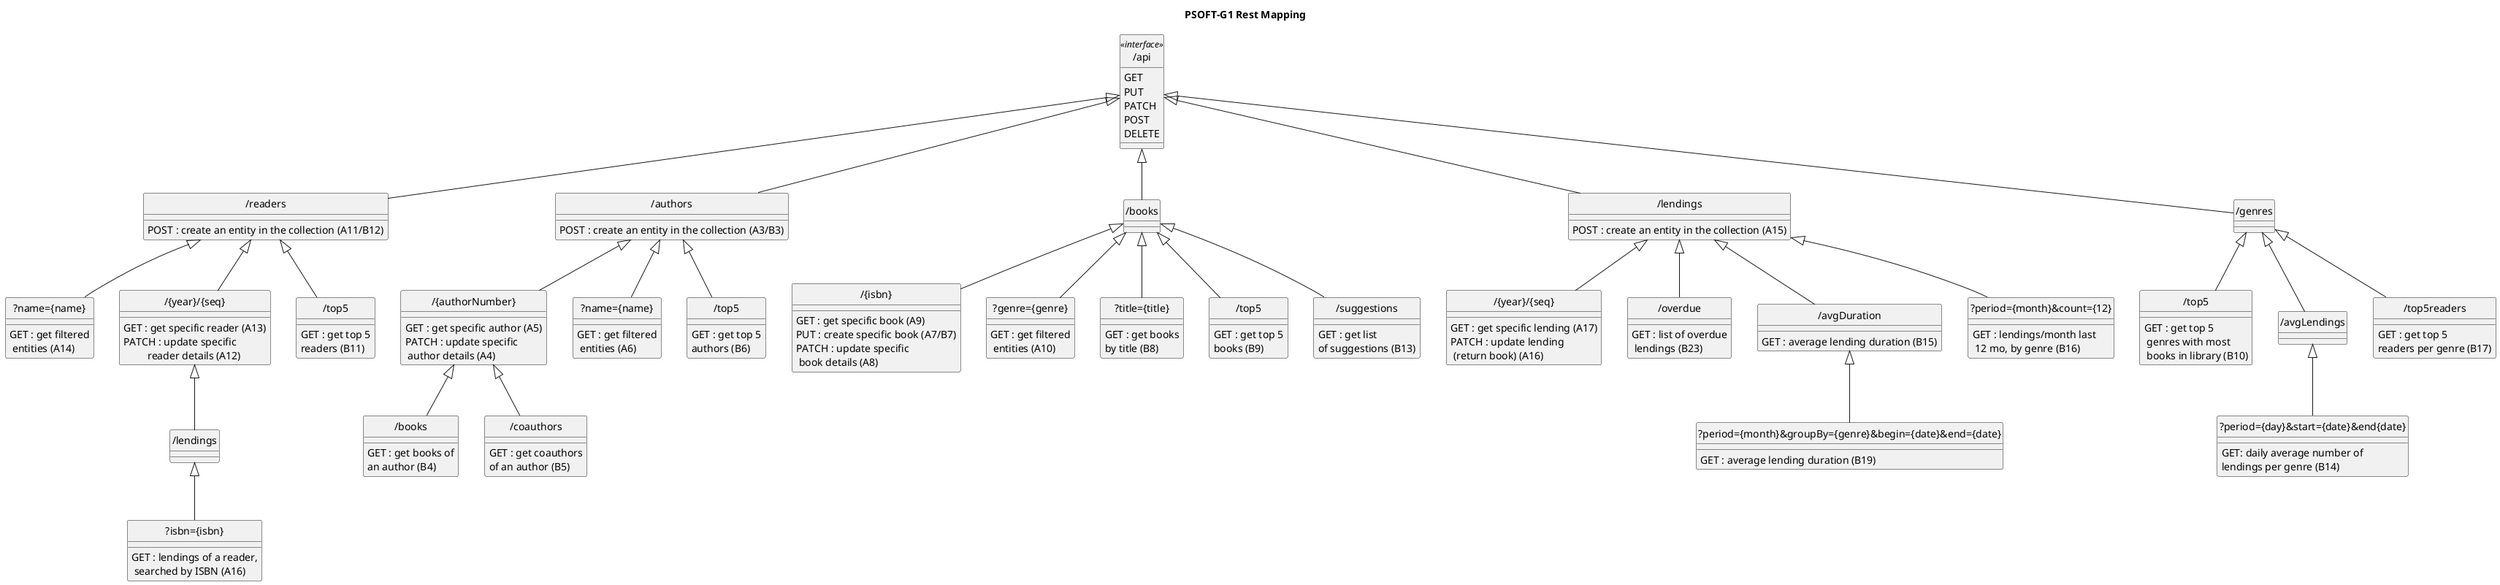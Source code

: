 @startuml

hide circle
skinparam classAttributeIconSize 0

title PSOFT-G1 Rest Mapping

class "/api" as Resource <<interface>>{
    GET
    PUT
    PATCH
    POST
    DELETE
}

class "/readers" extends Resource{
'    GET : get all entities
    POST : create an entity in the collection (A11/B12)
}

class "?name={name}" as SearchReader extends "/readers"{
    GET : get filtered\n entities (A14)
}

class "/{year}/{seq}" as ReaderID extends "/readers"{
    GET : get specific reader (A13)
    PATCH : update specific\n\t reader details (A12)
}

class "/lendings" as ReaderLendings extends ReaderID{
}

class "?isbn={isbn}" extends ReaderLendings{
    GET : lendings of a reader,\n searched by ISBN (A16)
}

class "/authors" extends Resource{
'    GET : get all entities
    POST : create an entity in the collection (A3/B3)
}

class "/{authorNumber}" as AuthorID extends "/authors"{
    GET : get specific author (A5)
    PATCH : update specific\n author details (A4)
}

class "?name={name}" as SearchAuthor extends "/authors"{
    GET : get filtered\n entities (A6)
}

class "/books" extends Resource{
}

class "/{isbn}" extends "/books"{
    GET : get specific book (A9)
    PUT : create specific book (A7/B7)
    PATCH : update specific\n book details (A8)
}

class "?genre={genre}" extends "/books"{
    GET : get filtered\n entities (A10)
}

class "/lendings" extends Resource{
    POST : create an entity in the collection (A15)
}

class "/{year}/{seq}" as LendingID extends "/lendings"{
    GET : get specific lending (A17)
    PATCH : update lending\n (return book) (A16)
}

'
'PHASE 2
'

class "/books" as AuthorBooks extends AuthorID{
    GET : get books of\nan author (B4)
}

class "/coauthors" extends AuthorID{
    GET : get coauthors\nof an author (B5)
}

class "/top5" as TopAuthors extends "/authors"{
    GET : get top 5\nauthors (B6)
}

class "?title={title}" extends "/books"{
    GET : get books\nby title (B8)
}

class "/top5" as TopBooks extends "/books"{
    GET : get top 5\nbooks (B9)
}

class "/genres" extends Resource{
}

class "/top5" as TopGenres extends "/genres"{
    GET : get top 5\n genres with most\n books in library (B10)
}

class "/top5" as TopReaders extends "/readers"{
    GET : get top 5\nreaders (B11)
}

class "/suggestions" extends "/books"{
    GET : get list\nof suggestions (B13)
}

class "/overdue" extends "/lendings"{
    GET : list of overdue\n lendings (B23)
}

class "/avgLendings" extends "/genres"{
}

class "?period={day}&start={date}&end{date}" extends "/avgLendings"{
    GET: daily average number of \nlendings per genre (B14)
}

class "/avgDuration" extends "/lendings"{
    GET : average lending duration (B15)
}

class "?period={month}&count={12}" extends "/lendings"{
    GET : lendings/month last\n 12 mo, by genre (B16)
}

class "/top5readers" extends "/genres"{
    GET : get top 5\nreaders per genre (B17)
}

class "?period={month}&groupBy={genre}&begin={date}&end={date}" extends "/avgDuration"{
    GET : average lending duration (B19)
}

' TODO:  B18

@enduml

